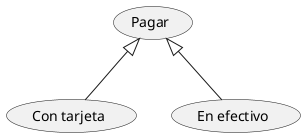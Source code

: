 @startuml
'https://plantuml.com/sequence-diagram

(Pagar) <|-- (Con tarjeta)
(Pagar) <|-- (En efectivo)

@enduml
